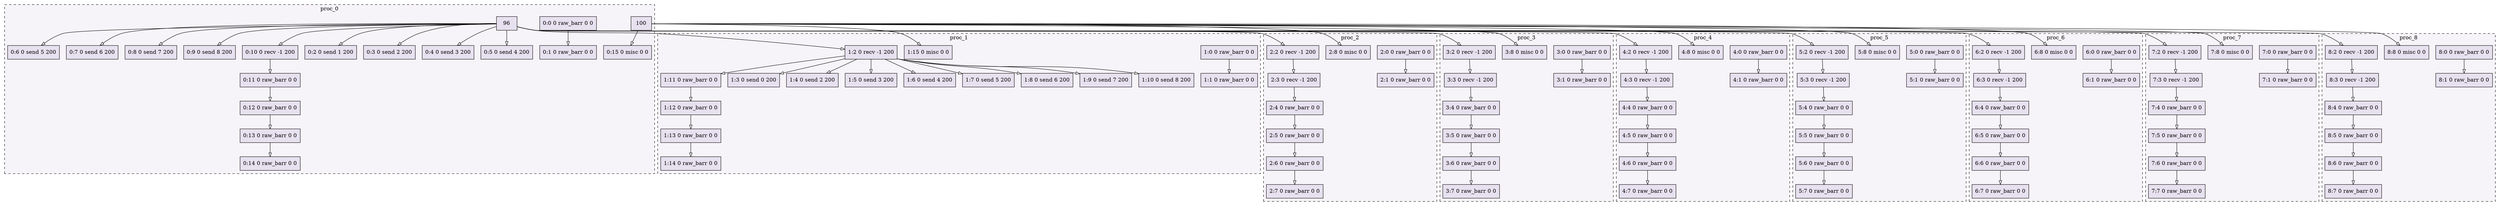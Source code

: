 digraph{node[shape=record style=filled colorscheme=purd9 fillcolor=2];subgraph cluster0{style=dashed;colorscheme=purd9;bgcolor=1;edge[arrowhead=empty];label=proc_0;0[label="0:0 0 raw_barr 0 0"];1[label="0:1 0 raw_barr 0 0"];2[label="0:2 0 send 1 200"];3[label="0:3 0 send 2 200"];4[label="0:4 0 send 3 200"];5[label="0:5 0 send 4 200"];6[label="0:6 0 send 5 200"];7[label="0:7 0 send 6 200"];8[label="0:8 0 send 7 200"];9[label="0:9 0 send 8 200"];10[label="0:10 0 recv -1 200"];11[label="0:11 0 raw_barr 0 0"];12[label="0:12 0 raw_barr 0 0"];13[label="0:13 0 raw_barr 0 0"];14[label="0:14 0 raw_barr 0 0"];15[label="0:15 0 misc 0 0"];0->1;96->2;96->3;96->4;96->5;96->6;96->7;96->8;96->9;96->10;10->11;11->12;12->13;13->14;100->15;}subgraph cluster1{style=dashed;colorscheme=purd9;bgcolor=1;edge[arrowhead=empty];label=proc_1;16[label="1:0 0 raw_barr 0 0"];17[label="1:1 0 raw_barr 0 0"];18[label="1:2 0 recv -1 200"];19[label="1:3 0 send 0 200"];20[label="1:4 0 send 2 200"];21[label="1:5 0 send 3 200"];22[label="1:6 0 send 4 200"];23[label="1:7 0 send 5 200"];24[label="1:8 0 send 6 200"];25[label="1:9 0 send 7 200"];26[label="1:10 0 send 8 200"];27[label="1:11 0 raw_barr 0 0"];28[label="1:12 0 raw_barr 0 0"];29[label="1:13 0 raw_barr 0 0"];30[label="1:14 0 raw_barr 0 0"];31[label="1:15 0 misc 0 0"];16->17;96->18;18->19;18->20;18->21;18->22;18->23;18->24;18->25;18->26;18->27;27->28;28->29;29->30;100->31;}subgraph cluster2{style=dashed;colorscheme=purd9;bgcolor=1;edge[arrowhead=empty];label=proc_2;32[label="2:0 0 raw_barr 0 0"];33[label="2:1 0 raw_barr 0 0"];34[label="2:2 0 recv -1 200"];35[label="2:3 0 recv -1 200"];36[label="2:4 0 raw_barr 0 0"];37[label="2:5 0 raw_barr 0 0"];38[label="2:6 0 raw_barr 0 0"];39[label="2:7 0 raw_barr 0 0"];40[label="2:8 0 misc 0 0"];32->33;96->34;34->35;35->36;36->37;37->38;38->39;100->40;}subgraph cluster3{style=dashed;colorscheme=purd9;bgcolor=1;edge[arrowhead=empty];label=proc_3;41[label="3:0 0 raw_barr 0 0"];42[label="3:1 0 raw_barr 0 0"];43[label="3:2 0 recv -1 200"];44[label="3:3 0 recv -1 200"];45[label="3:4 0 raw_barr 0 0"];46[label="3:5 0 raw_barr 0 0"];47[label="3:6 0 raw_barr 0 0"];48[label="3:7 0 raw_barr 0 0"];49[label="3:8 0 misc 0 0"];41->42;96->43;43->44;44->45;45->46;46->47;47->48;100->49;}subgraph cluster4{style=dashed;colorscheme=purd9;bgcolor=1;edge[arrowhead=empty];label=proc_4;50[label="4:0 0 raw_barr 0 0"];51[label="4:1 0 raw_barr 0 0"];52[label="4:2 0 recv -1 200"];53[label="4:3 0 recv -1 200"];54[label="4:4 0 raw_barr 0 0"];55[label="4:5 0 raw_barr 0 0"];56[label="4:6 0 raw_barr 0 0"];57[label="4:7 0 raw_barr 0 0"];58[label="4:8 0 misc 0 0"];50->51;96->52;52->53;53->54;54->55;55->56;56->57;100->58;}subgraph cluster5{style=dashed;colorscheme=purd9;bgcolor=1;edge[arrowhead=empty];label=proc_5;59[label="5:0 0 raw_barr 0 0"];60[label="5:1 0 raw_barr 0 0"];61[label="5:2 0 recv -1 200"];62[label="5:3 0 recv -1 200"];63[label="5:4 0 raw_barr 0 0"];64[label="5:5 0 raw_barr 0 0"];65[label="5:6 0 raw_barr 0 0"];66[label="5:7 0 raw_barr 0 0"];67[label="5:8 0 misc 0 0"];59->60;96->61;61->62;62->63;63->64;64->65;65->66;100->67;}subgraph cluster6{style=dashed;colorscheme=purd9;bgcolor=1;edge[arrowhead=empty];label=proc_6;68[label="6:0 0 raw_barr 0 0"];69[label="6:1 0 raw_barr 0 0"];70[label="6:2 0 recv -1 200"];71[label="6:3 0 recv -1 200"];72[label="6:4 0 raw_barr 0 0"];73[label="6:5 0 raw_barr 0 0"];74[label="6:6 0 raw_barr 0 0"];75[label="6:7 0 raw_barr 0 0"];76[label="6:8 0 misc 0 0"];68->69;96->70;70->71;71->72;72->73;73->74;74->75;100->76;}subgraph cluster7{style=dashed;colorscheme=purd9;bgcolor=1;edge[arrowhead=empty];label=proc_7;77[label="7:0 0 raw_barr 0 0"];78[label="7:1 0 raw_barr 0 0"];79[label="7:2 0 recv -1 200"];80[label="7:3 0 recv -1 200"];81[label="7:4 0 raw_barr 0 0"];82[label="7:5 0 raw_barr 0 0"];83[label="7:6 0 raw_barr 0 0"];84[label="7:7 0 raw_barr 0 0"];85[label="7:8 0 misc 0 0"];77->78;96->79;79->80;80->81;81->82;82->83;83->84;100->85;}subgraph cluster8{style=dashed;colorscheme=purd9;bgcolor=1;edge[arrowhead=empty];label=proc_8;86[label="8:0 0 raw_barr 0 0"];87[label="8:1 0 raw_barr 0 0"];88[label="8:2 0 recv -1 200"];89[label="8:3 0 recv -1 200"];90[label="8:4 0 raw_barr 0 0"];91[label="8:5 0 raw_barr 0 0"];92[label="8:6 0 raw_barr 0 0"];93[label="8:7 0 raw_barr 0 0"];94[label="8:8 0 misc 0 0"];86->87;96->88;88->89;89->90;90->91;91->92;92->93;100->94;}}